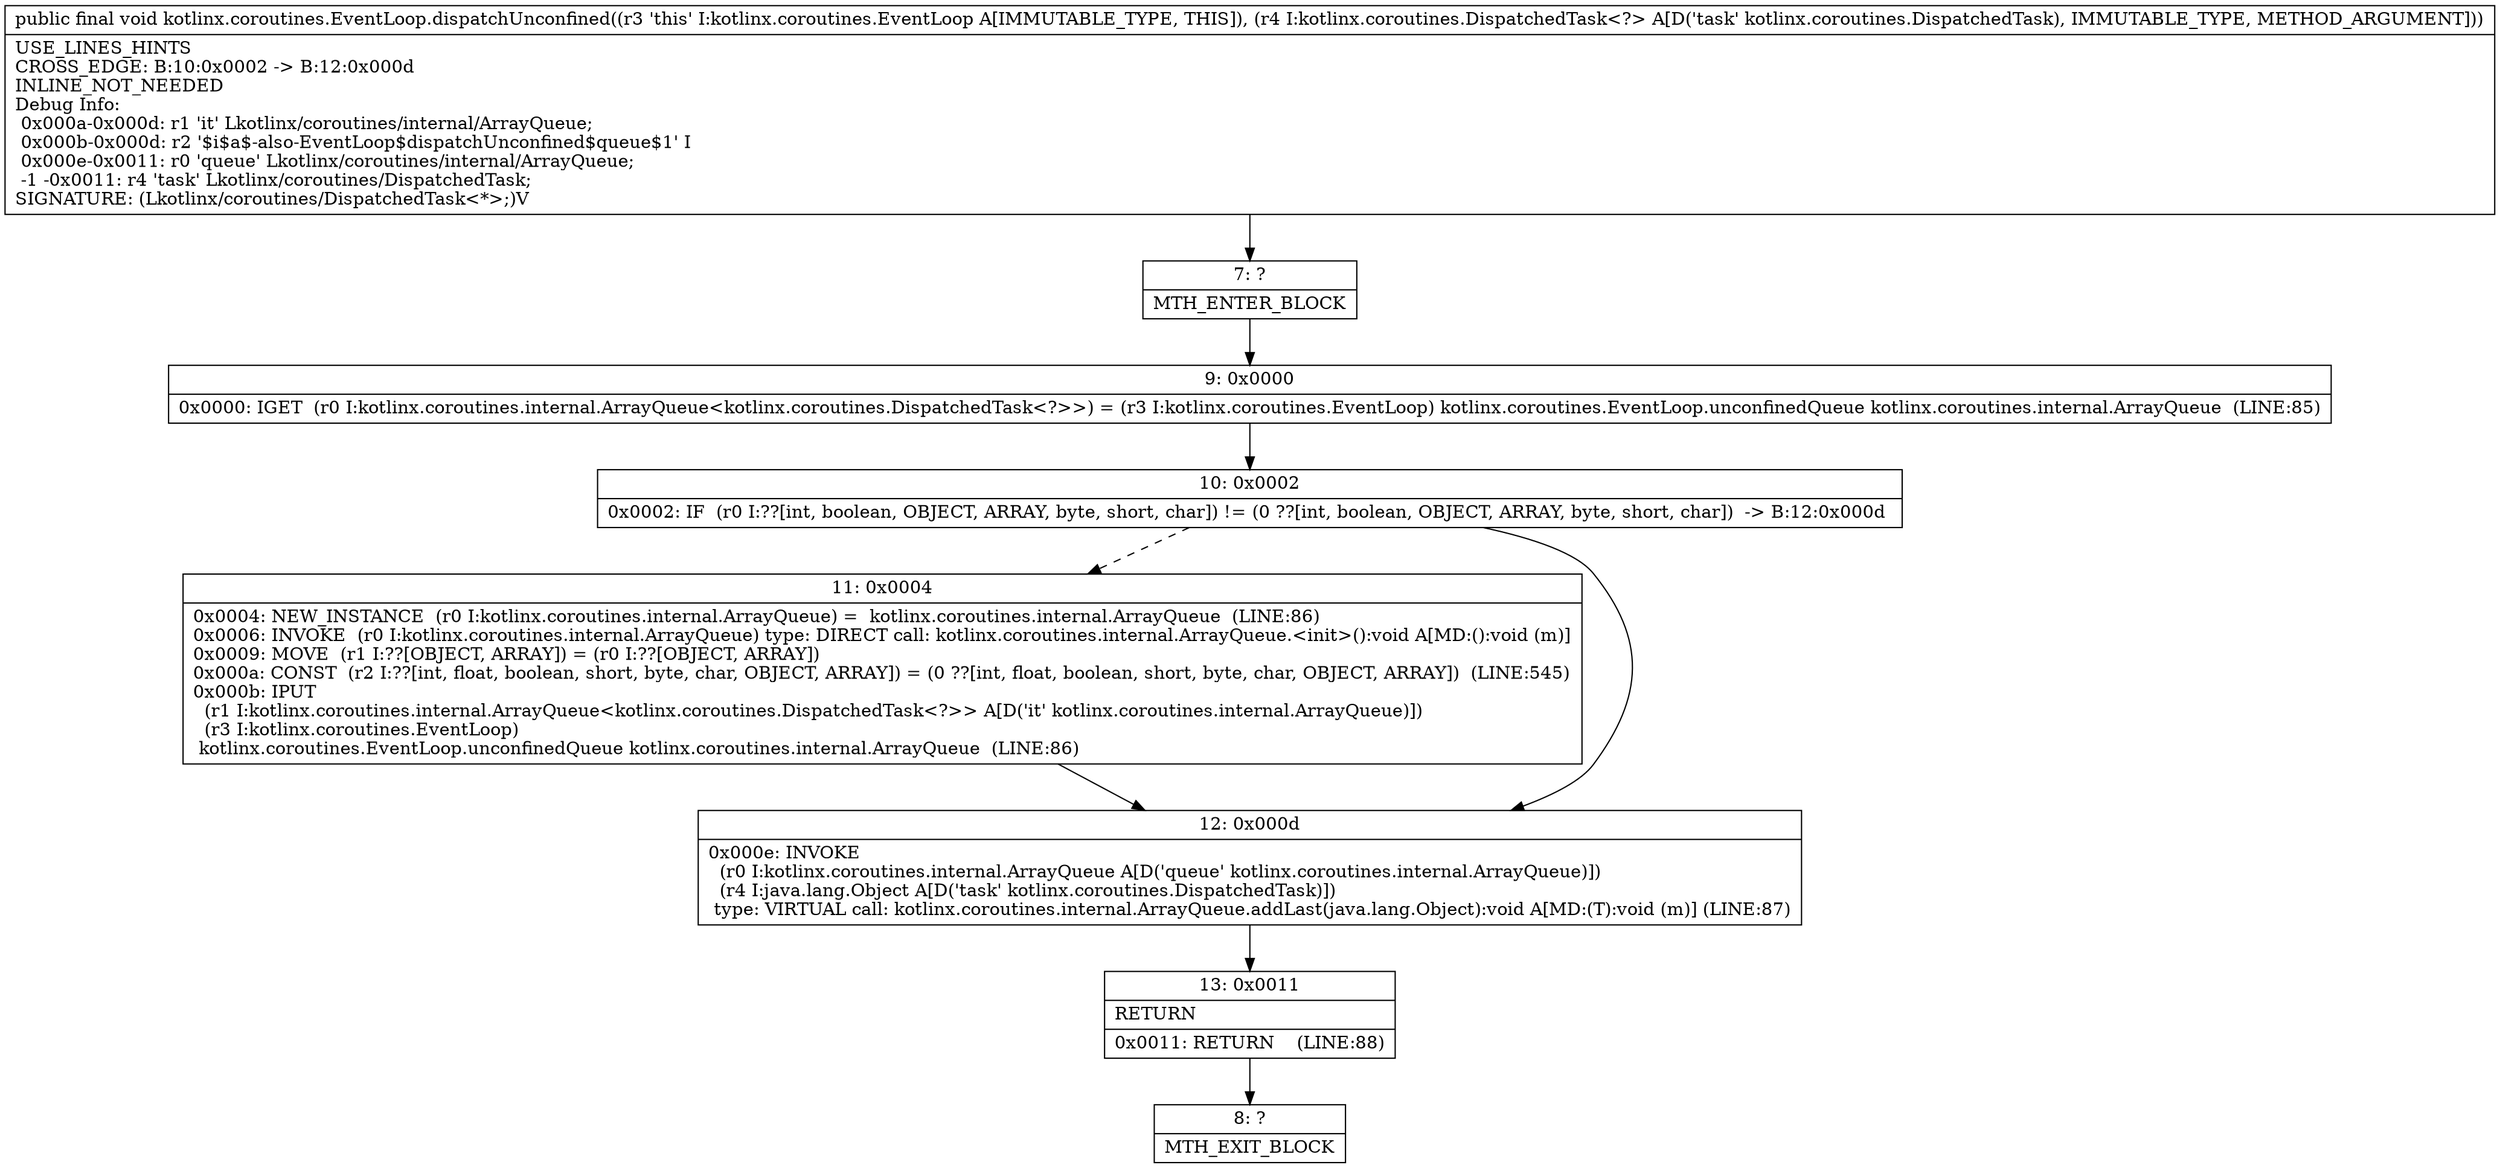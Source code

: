 digraph "CFG forkotlinx.coroutines.EventLoop.dispatchUnconfined(Lkotlinx\/coroutines\/DispatchedTask;)V" {
Node_7 [shape=record,label="{7\:\ ?|MTH_ENTER_BLOCK\l}"];
Node_9 [shape=record,label="{9\:\ 0x0000|0x0000: IGET  (r0 I:kotlinx.coroutines.internal.ArrayQueue\<kotlinx.coroutines.DispatchedTask\<?\>\>) = (r3 I:kotlinx.coroutines.EventLoop) kotlinx.coroutines.EventLoop.unconfinedQueue kotlinx.coroutines.internal.ArrayQueue  (LINE:85)\l}"];
Node_10 [shape=record,label="{10\:\ 0x0002|0x0002: IF  (r0 I:??[int, boolean, OBJECT, ARRAY, byte, short, char]) != (0 ??[int, boolean, OBJECT, ARRAY, byte, short, char])  \-\> B:12:0x000d \l}"];
Node_11 [shape=record,label="{11\:\ 0x0004|0x0004: NEW_INSTANCE  (r0 I:kotlinx.coroutines.internal.ArrayQueue) =  kotlinx.coroutines.internal.ArrayQueue  (LINE:86)\l0x0006: INVOKE  (r0 I:kotlinx.coroutines.internal.ArrayQueue) type: DIRECT call: kotlinx.coroutines.internal.ArrayQueue.\<init\>():void A[MD:():void (m)]\l0x0009: MOVE  (r1 I:??[OBJECT, ARRAY]) = (r0 I:??[OBJECT, ARRAY]) \l0x000a: CONST  (r2 I:??[int, float, boolean, short, byte, char, OBJECT, ARRAY]) = (0 ??[int, float, boolean, short, byte, char, OBJECT, ARRAY])  (LINE:545)\l0x000b: IPUT  \l  (r1 I:kotlinx.coroutines.internal.ArrayQueue\<kotlinx.coroutines.DispatchedTask\<?\>\> A[D('it' kotlinx.coroutines.internal.ArrayQueue)])\l  (r3 I:kotlinx.coroutines.EventLoop)\l kotlinx.coroutines.EventLoop.unconfinedQueue kotlinx.coroutines.internal.ArrayQueue  (LINE:86)\l}"];
Node_12 [shape=record,label="{12\:\ 0x000d|0x000e: INVOKE  \l  (r0 I:kotlinx.coroutines.internal.ArrayQueue A[D('queue' kotlinx.coroutines.internal.ArrayQueue)])\l  (r4 I:java.lang.Object A[D('task' kotlinx.coroutines.DispatchedTask)])\l type: VIRTUAL call: kotlinx.coroutines.internal.ArrayQueue.addLast(java.lang.Object):void A[MD:(T):void (m)] (LINE:87)\l}"];
Node_13 [shape=record,label="{13\:\ 0x0011|RETURN\l|0x0011: RETURN    (LINE:88)\l}"];
Node_8 [shape=record,label="{8\:\ ?|MTH_EXIT_BLOCK\l}"];
MethodNode[shape=record,label="{public final void kotlinx.coroutines.EventLoop.dispatchUnconfined((r3 'this' I:kotlinx.coroutines.EventLoop A[IMMUTABLE_TYPE, THIS]), (r4 I:kotlinx.coroutines.DispatchedTask\<?\> A[D('task' kotlinx.coroutines.DispatchedTask), IMMUTABLE_TYPE, METHOD_ARGUMENT]))  | USE_LINES_HINTS\lCROSS_EDGE: B:10:0x0002 \-\> B:12:0x000d\lINLINE_NOT_NEEDED\lDebug Info:\l  0x000a\-0x000d: r1 'it' Lkotlinx\/coroutines\/internal\/ArrayQueue;\l  0x000b\-0x000d: r2 '$i$a$\-also\-EventLoop$dispatchUnconfined$queue$1' I\l  0x000e\-0x0011: r0 'queue' Lkotlinx\/coroutines\/internal\/ArrayQueue;\l  \-1 \-0x0011: r4 'task' Lkotlinx\/coroutines\/DispatchedTask;\lSIGNATURE: (Lkotlinx\/coroutines\/DispatchedTask\<*\>;)V\l}"];
MethodNode -> Node_7;Node_7 -> Node_9;
Node_9 -> Node_10;
Node_10 -> Node_11[style=dashed];
Node_10 -> Node_12;
Node_11 -> Node_12;
Node_12 -> Node_13;
Node_13 -> Node_8;
}

